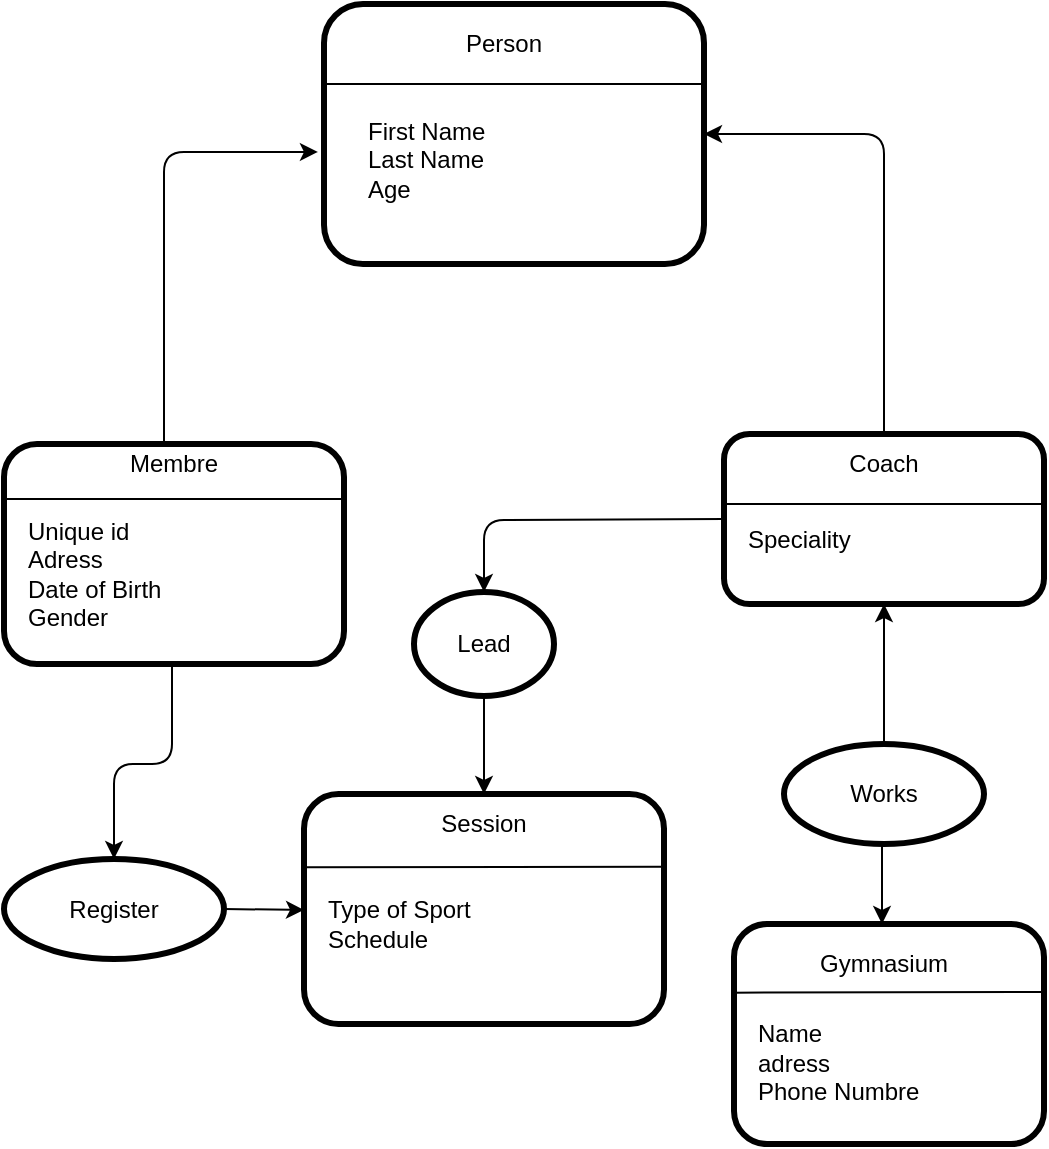 <mxfile version="12.2.4"><diagram id="vHKOq4ZsYvri_YZftUrY"><mxGraphModel dx="244" dy="173" grid="1" gridSize="10" guides="1" tooltips="1" connect="1" arrows="1" fold="1" page="1" pageScale="1" pageWidth="850" pageHeight="1100" math="0" shadow="0"><root><mxCell id="0"/><mxCell id="1" parent="0"/><mxCell id="2" value="" style="rounded=1;whiteSpace=wrap;html=1;gradientColor=none;strokeWidth=3;" vertex="1" parent="1"><mxGeometry x="330" y="60" width="190" height="130" as="geometry"/></mxCell><mxCell id="4" value="" style="endArrow=none;html=1;" edge="1" parent="1"><mxGeometry width="50" height="50" relative="1" as="geometry"><mxPoint x="330" y="100" as="sourcePoint"/><mxPoint x="520" y="100" as="targetPoint"/></mxGeometry></mxCell><mxCell id="6" value="Person" style="text;html=1;strokeColor=none;fillColor=none;align=center;verticalAlign=middle;whiteSpace=wrap;rounded=0;" vertex="1" parent="1"><mxGeometry x="380" y="70" width="80" height="20" as="geometry"/></mxCell><mxCell id="7" value="First Name&lt;br&gt;Last Name&lt;br&gt;Age" style="text;html=1;strokeColor=none;fillColor=none;align=left;verticalAlign=top;whiteSpace=wrap;rounded=0;" vertex="1" parent="1"><mxGeometry x="350" y="110" width="150" height="65" as="geometry"/></mxCell><mxCell id="8" value="" style="endArrow=classic;html=1;entryX=-0.016;entryY=0.569;entryDx=0;entryDy=0;entryPerimeter=0;" edge="1" parent="1" target="2"><mxGeometry width="50" height="50" relative="1" as="geometry"><mxPoint x="250" y="280" as="sourcePoint"/><mxPoint x="260" y="92.5" as="targetPoint"/><Array as="points"><mxPoint x="250" y="134"/></Array></mxGeometry></mxCell><mxCell id="9" value="" style="rounded=1;whiteSpace=wrap;html=1;strokeWidth=3;gradientColor=none;align=left;" vertex="1" parent="1"><mxGeometry x="170" y="280" width="170" height="110" as="geometry"/></mxCell><mxCell id="10" value="" style="endArrow=none;html=1;entryX=1;entryY=0.25;entryDx=0;entryDy=0;exitX=0;exitY=0.25;exitDx=0;exitDy=0;exitPerimeter=0;" edge="1" parent="1" source="9" target="9"><mxGeometry width="50" height="50" relative="1" as="geometry"><mxPoint x="170" y="320" as="sourcePoint"/><mxPoint x="220" y="270" as="targetPoint"/></mxGeometry></mxCell><mxCell id="11" value="Membre" style="text;html=1;strokeColor=none;fillColor=none;align=center;verticalAlign=middle;whiteSpace=wrap;rounded=0;" vertex="1" parent="1"><mxGeometry x="230" y="280" width="50" height="20" as="geometry"/></mxCell><mxCell id="12" value="Unique id&lt;br&gt;Adress&lt;br&gt;Date of Birth&lt;br&gt;Gender" style="text;html=1;strokeColor=none;fillColor=none;align=left;verticalAlign=top;whiteSpace=wrap;rounded=0;" vertex="1" parent="1"><mxGeometry x="180" y="310" width="130" height="70" as="geometry"/></mxCell><mxCell id="13" value="" style="rounded=1;whiteSpace=wrap;html=1;strokeWidth=3;gradientColor=none;align=left;" vertex="1" parent="1"><mxGeometry x="530" y="275" width="160" height="85" as="geometry"/></mxCell><mxCell id="14" value="" style="endArrow=none;html=1;entryX=1;entryY=0.412;entryDx=0;entryDy=0;entryPerimeter=0;" edge="1" parent="1" target="13"><mxGeometry width="50" height="50" relative="1" as="geometry"><mxPoint x="530" y="310" as="sourcePoint"/><mxPoint x="580" y="260" as="targetPoint"/></mxGeometry></mxCell><mxCell id="15" value="Coach" style="text;html=1;strokeColor=none;fillColor=none;align=center;verticalAlign=middle;whiteSpace=wrap;rounded=0;" vertex="1" parent="1"><mxGeometry x="570" y="280" width="80" height="20" as="geometry"/></mxCell><mxCell id="16" value="Speciality" style="text;html=1;strokeColor=none;fillColor=none;align=left;verticalAlign=middle;whiteSpace=wrap;rounded=0;" vertex="1" parent="1"><mxGeometry x="540" y="317.5" width="120" height="20" as="geometry"/></mxCell><mxCell id="17" value="" style="endArrow=classic;html=1;entryX=1;entryY=0.5;entryDx=0;entryDy=0;exitX=0.5;exitY=0;exitDx=0;exitDy=0;" edge="1" parent="1" source="13" target="2"><mxGeometry width="50" height="50" relative="1" as="geometry"><mxPoint x="590" y="240" as="sourcePoint"/><mxPoint x="640" y="190" as="targetPoint"/><Array as="points"><mxPoint x="610" y="125"/></Array></mxGeometry></mxCell><mxCell id="18" value="Works" style="ellipse;whiteSpace=wrap;html=1;strokeWidth=3;gradientColor=none;align=center;" vertex="1" parent="1"><mxGeometry x="560" y="430" width="100" height="50" as="geometry"/></mxCell><mxCell id="19" value="&lt;br&gt;&lt;br&gt;&amp;nbsp; &amp;nbsp;Name&lt;br&gt;&amp;nbsp; &amp;nbsp;adress&lt;br&gt;&amp;nbsp; &amp;nbsp;Phone Numbre" style="rounded=1;whiteSpace=wrap;html=1;strokeWidth=3;gradientColor=none;align=left;" vertex="1" parent="1"><mxGeometry x="535" y="520" width="155" height="110" as="geometry"/></mxCell><mxCell id="20" value="" style="endArrow=none;html=1;exitX=-0.003;exitY=0.312;exitDx=0;exitDy=0;exitPerimeter=0;" edge="1" parent="1" source="19"><mxGeometry width="50" height="50" relative="1" as="geometry"><mxPoint x="530" y="560" as="sourcePoint"/><mxPoint x="690" y="554" as="targetPoint"/></mxGeometry></mxCell><mxCell id="22" value="" style="endArrow=classic;html=1;entryX=0.5;entryY=1;entryDx=0;entryDy=0;" edge="1" parent="1" target="13"><mxGeometry width="50" height="50" relative="1" as="geometry"><mxPoint x="610" y="430" as="sourcePoint"/><mxPoint x="660" y="380" as="targetPoint"/></mxGeometry></mxCell><mxCell id="23" value="" style="endArrow=classic;html=1;" edge="1" parent="1"><mxGeometry width="50" height="50" relative="1" as="geometry"><mxPoint x="609" y="480" as="sourcePoint"/><mxPoint x="609" y="520" as="targetPoint"/></mxGeometry></mxCell><mxCell id="24" value="Gymnasium" style="text;html=1;strokeColor=none;fillColor=none;align=center;verticalAlign=middle;whiteSpace=wrap;rounded=0;" vertex="1" parent="1"><mxGeometry x="575" y="529.5" width="70" height="20" as="geometry"/></mxCell><mxCell id="25" value="&lt;br&gt;&amp;nbsp; &amp;nbsp;Type of Sport&lt;br&gt;&amp;nbsp; &amp;nbsp;Schedule" style="rounded=1;whiteSpace=wrap;html=1;strokeWidth=3;gradientColor=none;align=left;" vertex="1" parent="1"><mxGeometry x="320" y="455" width="180" height="115" as="geometry"/></mxCell><mxCell id="26" value="" style="endArrow=none;html=1;entryX=1.002;entryY=0.316;entryDx=0;entryDy=0;entryPerimeter=0;exitX=-0.002;exitY=0.319;exitDx=0;exitDy=0;exitPerimeter=0;" edge="1" parent="1" source="25" target="25"><mxGeometry width="50" height="50" relative="1" as="geometry"><mxPoint x="320" y="500" as="sourcePoint"/><mxPoint x="370" y="450" as="targetPoint"/></mxGeometry></mxCell><mxCell id="28" value="Session" style="text;html=1;strokeColor=none;fillColor=none;align=center;verticalAlign=middle;whiteSpace=wrap;rounded=0;" vertex="1" parent="1"><mxGeometry x="360" y="460" width="100" height="20" as="geometry"/></mxCell><mxCell id="29" value="Register" style="ellipse;whiteSpace=wrap;html=1;strokeWidth=3;gradientColor=none;align=center;" vertex="1" parent="1"><mxGeometry x="170" y="487.5" width="110" height="50" as="geometry"/></mxCell><mxCell id="30" value="" style="endArrow=classic;html=1;entryX=0.5;entryY=0;entryDx=0;entryDy=0;" edge="1" parent="1" target="29"><mxGeometry width="50" height="50" relative="1" as="geometry"><mxPoint x="254" y="390" as="sourcePoint"/><mxPoint x="254" y="460" as="targetPoint"/><Array as="points"><mxPoint x="254" y="440"/><mxPoint x="225" y="440"/></Array></mxGeometry></mxCell><mxCell id="31" value="" style="endArrow=classic;html=1;" edge="1" parent="1"><mxGeometry width="50" height="50" relative="1" as="geometry"><mxPoint x="280" y="512.5" as="sourcePoint"/><mxPoint x="320" y="513" as="targetPoint"/></mxGeometry></mxCell><mxCell id="32" value="Lead" style="ellipse;whiteSpace=wrap;html=1;strokeWidth=3;gradientColor=none;align=center;" vertex="1" parent="1"><mxGeometry x="375" y="354" width="70" height="52" as="geometry"/></mxCell><mxCell id="33" value="" style="endArrow=classic;html=1;entryX=0.5;entryY=0;entryDx=0;entryDy=0;" edge="1" parent="1" target="25"><mxGeometry width="50" height="50" relative="1" as="geometry"><mxPoint x="410" y="406" as="sourcePoint"/><mxPoint x="410" y="450" as="targetPoint"/></mxGeometry></mxCell><mxCell id="35" value="" style="endArrow=classic;html=1;entryX=0.5;entryY=0;entryDx=0;entryDy=0;exitX=0;exitY=0.5;exitDx=0;exitDy=0;" edge="1" parent="1" source="13" target="32"><mxGeometry width="50" height="50" relative="1" as="geometry"><mxPoint x="430" y="300" as="sourcePoint"/><mxPoint x="480" y="250" as="targetPoint"/><Array as="points"><mxPoint x="410" y="318"/></Array></mxGeometry></mxCell></root></mxGraphModel></diagram></mxfile>